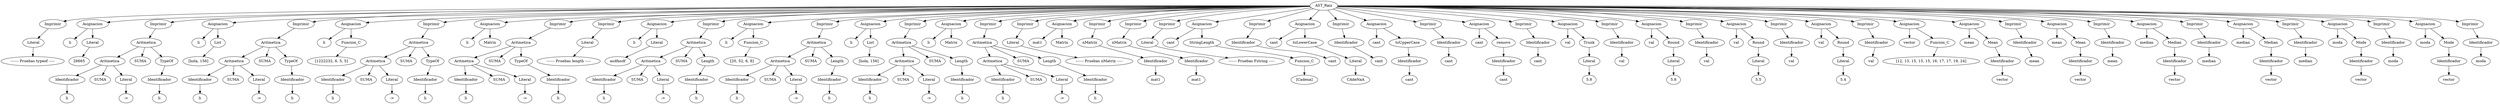 digraph AST {
nodo1 [label="AST_Raiz"];
nodo2 [label="Imprimir"];
nodo1 -> nodo2;
nodo3 [label="Literal"];
nodo2 -> nodo3;
nodo4 [label="------- Pruebas typeof -----"];
nodo3 -> nodo4;
nodo5 [label="Asignacion"];
nodo1 -> nodo5;
nodo6 [label="li"];
nodo5 -> nodo6;
nodo7 [label="Literal"];
nodo5 -> nodo7;
nodo8 [label="26665"];
nodo7 -> nodo8;
nodo9 [label="Imprimir"];
nodo1 -> nodo9;
nodo10 [label="Aritmetica"];
nodo9 -> nodo10;
nodo11 [label="Aritmetica"];
nodo10 -> nodo11;
nodo12 [label="Identificador"];
nodo11 -> nodo12;
nodo13 [label="li"];
nodo12 -> nodo13;
nodo14 [label="SUMA"];
nodo11 -> nodo14;
nodo15 [label="Literal"];
nodo11 -> nodo15;
nodo16 [label=" -> "];
nodo15 -> nodo16;
nodo17 [label="SUMA"];
nodo10 -> nodo17;
nodo18 [label="TypeOf"];
nodo10 -> nodo18;
nodo19 [label="Identificador"];
nodo18 -> nodo19;
nodo20 [label="li"];
nodo19 -> nodo20;
nodo21 [label="Asignacion"];
nodo1 -> nodo21;
nodo22 [label="li"];
nodo21 -> nodo22;
nodo23 [label="List"];
nodo21 -> nodo23;
nodo24 [label="[hola, 156]"];
nodo23 -> nodo24;
nodo25 [label="Imprimir"];
nodo1 -> nodo25;
nodo26 [label="Aritmetica"];
nodo25 -> nodo26;
nodo27 [label="Aritmetica"];
nodo26 -> nodo27;
nodo28 [label="Identificador"];
nodo27 -> nodo28;
nodo29 [label="li"];
nodo28 -> nodo29;
nodo30 [label="SUMA"];
nodo27 -> nodo30;
nodo31 [label="Literal"];
nodo27 -> nodo31;
nodo32 [label=" -> "];
nodo31 -> nodo32;
nodo33 [label="SUMA"];
nodo26 -> nodo33;
nodo34 [label="TypeOf"];
nodo26 -> nodo34;
nodo35 [label="Identificador"];
nodo34 -> nodo35;
nodo36 [label="li"];
nodo35 -> nodo36;
nodo37 [label="Asignacion"];
nodo1 -> nodo37;
nodo38 [label="li"];
nodo37 -> nodo38;
nodo39 [label="Funcion_C"];
nodo37 -> nodo39;
nodo40 [label="[1222232, 6, 5, 5]"];
nodo39 -> nodo40;
nodo41 [label="Imprimir"];
nodo1 -> nodo41;
nodo42 [label="Aritmetica"];
nodo41 -> nodo42;
nodo43 [label="Aritmetica"];
nodo42 -> nodo43;
nodo44 [label="Identificador"];
nodo43 -> nodo44;
nodo45 [label="li"];
nodo44 -> nodo45;
nodo46 [label="SUMA"];
nodo43 -> nodo46;
nodo47 [label="Literal"];
nodo43 -> nodo47;
nodo48 [label=" -> "];
nodo47 -> nodo48;
nodo49 [label="SUMA"];
nodo42 -> nodo49;
nodo50 [label="TypeOf"];
nodo42 -> nodo50;
nodo51 [label="Identificador"];
nodo50 -> nodo51;
nodo52 [label="li"];
nodo51 -> nodo52;
nodo53 [label="Asignacion"];
nodo1 -> nodo53;
nodo54 [label="li"];
nodo53 -> nodo54;
nodo55 [label="Matrix"];
nodo53 -> nodo55;
nodo56 [label="Imprimir"];
nodo1 -> nodo56;
nodo57 [label="Aritmetica"];
nodo56 -> nodo57;
nodo58 [label="Aritmetica"];
nodo57 -> nodo58;
nodo59 [label="Identificador"];
nodo58 -> nodo59;
nodo60 [label="li"];
nodo59 -> nodo60;
nodo61 [label="SUMA"];
nodo58 -> nodo61;
nodo62 [label="Literal"];
nodo58 -> nodo62;
nodo63 [label=" -> "];
nodo62 -> nodo63;
nodo64 [label="SUMA"];
nodo57 -> nodo64;
nodo65 [label="TypeOf"];
nodo57 -> nodo65;
nodo66 [label="Identificador"];
nodo65 -> nodo66;
nodo67 [label="li"];
nodo66 -> nodo67;
nodo68 [label="Imprimir"];
nodo1 -> nodo68;
nodo69 [label="Literal"];
nodo68 -> nodo69;
nodo70 [label="------- Pruebas length -----"];
nodo69 -> nodo70;
nodo71 [label="Asignacion"];
nodo1 -> nodo71;
nodo72 [label="li"];
nodo71 -> nodo72;
nodo73 [label="Literal"];
nodo71 -> nodo73;
nodo74 [label="asdfasdf"];
nodo73 -> nodo74;
nodo75 [label="Imprimir"];
nodo1 -> nodo75;
nodo76 [label="Aritmetica"];
nodo75 -> nodo76;
nodo77 [label="Aritmetica"];
nodo76 -> nodo77;
nodo78 [label="Identificador"];
nodo77 -> nodo78;
nodo79 [label="li"];
nodo78 -> nodo79;
nodo80 [label="SUMA"];
nodo77 -> nodo80;
nodo81 [label="Literal"];
nodo77 -> nodo81;
nodo82 [label=" -> "];
nodo81 -> nodo82;
nodo83 [label="SUMA"];
nodo76 -> nodo83;
nodo84 [label="Length"];
nodo76 -> nodo84;
nodo85 [label="Identificador"];
nodo84 -> nodo85;
nodo86 [label="li"];
nodo85 -> nodo86;
nodo87 [label="Asignacion"];
nodo1 -> nodo87;
nodo88 [label="li"];
nodo87 -> nodo88;
nodo89 [label="Funcion_C"];
nodo87 -> nodo89;
nodo90 [label="[20, 52, 6, 8]"];
nodo89 -> nodo90;
nodo91 [label="Imprimir"];
nodo1 -> nodo91;
nodo92 [label="Aritmetica"];
nodo91 -> nodo92;
nodo93 [label="Aritmetica"];
nodo92 -> nodo93;
nodo94 [label="Identificador"];
nodo93 -> nodo94;
nodo95 [label="li"];
nodo94 -> nodo95;
nodo96 [label="SUMA"];
nodo93 -> nodo96;
nodo97 [label="Literal"];
nodo93 -> nodo97;
nodo98 [label=" -> "];
nodo97 -> nodo98;
nodo99 [label="SUMA"];
nodo92 -> nodo99;
nodo100 [label="Length"];
nodo92 -> nodo100;
nodo101 [label="Identificador"];
nodo100 -> nodo101;
nodo102 [label="li"];
nodo101 -> nodo102;
nodo103 [label="Asignacion"];
nodo1 -> nodo103;
nodo104 [label="li"];
nodo103 -> nodo104;
nodo105 [label="List"];
nodo103 -> nodo105;
nodo106 [label="[hola, 156]"];
nodo105 -> nodo106;
nodo107 [label="Imprimir"];
nodo1 -> nodo107;
nodo108 [label="Aritmetica"];
nodo107 -> nodo108;
nodo109 [label="Aritmetica"];
nodo108 -> nodo109;
nodo110 [label="Identificador"];
nodo109 -> nodo110;
nodo111 [label="li"];
nodo110 -> nodo111;
nodo112 [label="SUMA"];
nodo109 -> nodo112;
nodo113 [label="Literal"];
nodo109 -> nodo113;
nodo114 [label=" -> "];
nodo113 -> nodo114;
nodo115 [label="SUMA"];
nodo108 -> nodo115;
nodo116 [label="Length"];
nodo108 -> nodo116;
nodo117 [label="Identificador"];
nodo116 -> nodo117;
nodo118 [label="li"];
nodo117 -> nodo118;
nodo119 [label="Asignacion"];
nodo1 -> nodo119;
nodo120 [label="li"];
nodo119 -> nodo120;
nodo121 [label="Matrix"];
nodo119 -> nodo121;
nodo122 [label="Imprimir"];
nodo1 -> nodo122;
nodo123 [label="Aritmetica"];
nodo122 -> nodo123;
nodo124 [label="Aritmetica"];
nodo123 -> nodo124;
nodo125 [label="Identificador"];
nodo124 -> nodo125;
nodo126 [label="li"];
nodo125 -> nodo126;
nodo127 [label="SUMA"];
nodo124 -> nodo127;
nodo128 [label="Literal"];
nodo124 -> nodo128;
nodo129 [label=" -> "];
nodo128 -> nodo129;
nodo130 [label="SUMA"];
nodo123 -> nodo130;
nodo131 [label="Length"];
nodo123 -> nodo131;
nodo132 [label="Identificador"];
nodo131 -> nodo132;
nodo133 [label="li"];
nodo132 -> nodo133;
nodo134 [label="Imprimir"];
nodo1 -> nodo134;
nodo135 [label="Literal"];
nodo134 -> nodo135;
nodo136 [label="------- Pruebas nMatrix -----"];
nodo135 -> nodo136;
nodo137 [label="Asignacion"];
nodo1 -> nodo137;
nodo138 [label="mat1"];
nodo137 -> nodo138;
nodo139 [label="Matrix"];
nodo137 -> nodo139;
nodo140 [label="Imprimir"];
nodo1 -> nodo140;
nodo141 [label="nMatrix"];
nodo140 -> nodo141;
nodo142 [label="Identificador"];
nodo141 -> nodo142;
nodo143 [label="mat1"];
nodo142 -> nodo143;
nodo144 [label="Imprimir"];
nodo1 -> nodo144;
nodo145 [label="nMatrix"];
nodo144 -> nodo145;
nodo146 [label="Identificador"];
nodo145 -> nodo146;
nodo147 [label="mat1"];
nodo146 -> nodo147;
nodo148 [label="Imprimir"];
nodo1 -> nodo148;
nodo149 [label="Literal"];
nodo148 -> nodo149;
nodo150 [label="------- Pruebas Fstring -----"];
nodo149 -> nodo150;
nodo151 [label="Asignacion"];
nodo1 -> nodo151;
nodo152 [label="cant"];
nodo151 -> nodo152;
nodo153 [label="StringLength"];
nodo151 -> nodo153;
nodo154 [label="Funcion_C"];
nodo153 -> nodo154;
nodo155 [label="[Cadena]"];
nodo154 -> nodo155;
nodo156 [label="Imprimir"];
nodo1 -> nodo156;
nodo157 [label="Identificador"];
nodo156 -> nodo157;
nodo158 [label="cant"];
nodo157 -> nodo158;
nodo159 [label="Asignacion"];
nodo1 -> nodo159;
nodo160 [label="cant"];
nodo159 -> nodo160;
nodo161 [label="toLowerCase"];
nodo159 -> nodo161;
nodo162 [label="Literal"];
nodo161 -> nodo162;
nodo163 [label="CAdeNaA"];
nodo162 -> nodo163;
nodo164 [label="Imprimir"];
nodo1 -> nodo164;
nodo165 [label="Identificador"];
nodo164 -> nodo165;
nodo166 [label="cant"];
nodo165 -> nodo166;
nodo167 [label="Asignacion"];
nodo1 -> nodo167;
nodo168 [label="cant"];
nodo167 -> nodo168;
nodo169 [label="toUpperCase"];
nodo167 -> nodo169;
nodo170 [label="Identificador"];
nodo169 -> nodo170;
nodo171 [label="cant"];
nodo170 -> nodo171;
nodo172 [label="Imprimir"];
nodo1 -> nodo172;
nodo173 [label="Identificador"];
nodo172 -> nodo173;
nodo174 [label="cant"];
nodo173 -> nodo174;
nodo175 [label="Asignacion"];
nodo1 -> nodo175;
nodo176 [label="cant"];
nodo175 -> nodo176;
nodo177 [label="remove"];
nodo175 -> nodo177;
nodo178 [label="Identificador"];
nodo177 -> nodo178;
nodo179 [label="cant"];
nodo178 -> nodo179;
nodo180 [label="Imprimir"];
nodo1 -> nodo180;
nodo181 [label="Identificador"];
nodo180 -> nodo181;
nodo182 [label="cant"];
nodo181 -> nodo182;
nodo183 [label="Asignacion"];
nodo1 -> nodo183;
nodo184 [label="val"];
nodo183 -> nodo184;
nodo185 [label="Trunk"];
nodo183 -> nodo185;
nodo186 [label="Literal"];
nodo185 -> nodo186;
nodo187 [label="5.8"];
nodo186 -> nodo187;
nodo188 [label="Imprimir"];
nodo1 -> nodo188;
nodo189 [label="Identificador"];
nodo188 -> nodo189;
nodo190 [label="val"];
nodo189 -> nodo190;
nodo191 [label="Asignacion"];
nodo1 -> nodo191;
nodo192 [label="val"];
nodo191 -> nodo192;
nodo193 [label="Round"];
nodo191 -> nodo193;
nodo194 [label="Literal"];
nodo193 -> nodo194;
nodo195 [label="5.8"];
nodo194 -> nodo195;
nodo196 [label="Imprimir"];
nodo1 -> nodo196;
nodo197 [label="Identificador"];
nodo196 -> nodo197;
nodo198 [label="val"];
nodo197 -> nodo198;
nodo199 [label="Asignacion"];
nodo1 -> nodo199;
nodo200 [label="val"];
nodo199 -> nodo200;
nodo201 [label="Round"];
nodo199 -> nodo201;
nodo202 [label="Literal"];
nodo201 -> nodo202;
nodo203 [label="5.5"];
nodo202 -> nodo203;
nodo204 [label="Imprimir"];
nodo1 -> nodo204;
nodo205 [label="Identificador"];
nodo204 -> nodo205;
nodo206 [label="val"];
nodo205 -> nodo206;
nodo207 [label="Asignacion"];
nodo1 -> nodo207;
nodo208 [label="val"];
nodo207 -> nodo208;
nodo209 [label="Round"];
nodo207 -> nodo209;
nodo210 [label="Literal"];
nodo209 -> nodo210;
nodo211 [label="5.4"];
nodo210 -> nodo211;
nodo212 [label="Imprimir"];
nodo1 -> nodo212;
nodo213 [label="Identificador"];
nodo212 -> nodo213;
nodo214 [label="val"];
nodo213 -> nodo214;
nodo215 [label="Asignacion"];
nodo1 -> nodo215;
nodo216 [label="vector"];
nodo215 -> nodo216;
nodo217 [label="Funcion_C"];
nodo215 -> nodo217;
nodo218 [label="[12, 13, 15, 15, 15, 16, 17, 17, 19, 24]"];
nodo217 -> nodo218;
nodo219 [label="Asignacion"];
nodo1 -> nodo219;
nodo220 [label="mean"];
nodo219 -> nodo220;
nodo221 [label="Mean"];
nodo219 -> nodo221;
nodo222 [label="Identificador"];
nodo221 -> nodo222;
nodo223 [label="vector"];
nodo222 -> nodo223;
nodo224 [label="Imprimir"];
nodo1 -> nodo224;
nodo225 [label="Identificador"];
nodo224 -> nodo225;
nodo226 [label="mean"];
nodo225 -> nodo226;
nodo227 [label="Asignacion"];
nodo1 -> nodo227;
nodo228 [label="mean"];
nodo227 -> nodo228;
nodo229 [label="Mean"];
nodo227 -> nodo229;
nodo230 [label="Identificador"];
nodo229 -> nodo230;
nodo231 [label="vector"];
nodo230 -> nodo231;
nodo232 [label="Imprimir"];
nodo1 -> nodo232;
nodo233 [label="Identificador"];
nodo232 -> nodo233;
nodo234 [label="mean"];
nodo233 -> nodo234;
nodo235 [label="Asignacion"];
nodo1 -> nodo235;
nodo236 [label="median"];
nodo235 -> nodo236;
nodo237 [label="Median"];
nodo235 -> nodo237;
nodo238 [label="Identificador"];
nodo237 -> nodo238;
nodo239 [label="vector"];
nodo238 -> nodo239;
nodo240 [label="Imprimir"];
nodo1 -> nodo240;
nodo241 [label="Identificador"];
nodo240 -> nodo241;
nodo242 [label="median"];
nodo241 -> nodo242;
nodo243 [label="Asignacion"];
nodo1 -> nodo243;
nodo244 [label="median"];
nodo243 -> nodo244;
nodo245 [label="Median"];
nodo243 -> nodo245;
nodo246 [label="Identificador"];
nodo245 -> nodo246;
nodo247 [label="vector"];
nodo246 -> nodo247;
nodo248 [label="Imprimir"];
nodo1 -> nodo248;
nodo249 [label="Identificador"];
nodo248 -> nodo249;
nodo250 [label="median"];
nodo249 -> nodo250;
nodo251 [label="Asignacion"];
nodo1 -> nodo251;
nodo252 [label="moda"];
nodo251 -> nodo252;
nodo253 [label="Mode"];
nodo251 -> nodo253;
nodo254 [label="Identificador"];
nodo253 -> nodo254;
nodo255 [label="vector"];
nodo254 -> nodo255;
nodo256 [label="Imprimir"];
nodo1 -> nodo256;
nodo257 [label="Identificador"];
nodo256 -> nodo257;
nodo258 [label="moda"];
nodo257 -> nodo258;
nodo259 [label="Asignacion"];
nodo1 -> nodo259;
nodo260 [label="moda"];
nodo259 -> nodo260;
nodo261 [label="Mode"];
nodo259 -> nodo261;
nodo262 [label="Identificador"];
nodo261 -> nodo262;
nodo263 [label="vector"];
nodo262 -> nodo263;
nodo264 [label="Imprimir"];
nodo1 -> nodo264;
nodo265 [label="Identificador"];
nodo264 -> nodo265;
nodo266 [label="moda"];
nodo265 -> nodo266;
}
